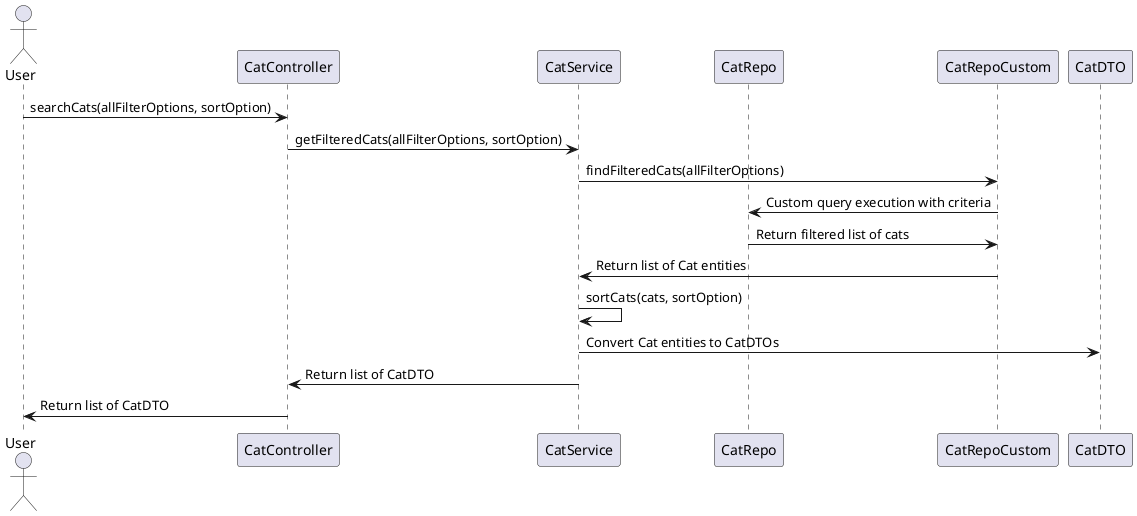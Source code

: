 @startuml
actor User
participant "CatController" as CC
participant "CatService" as CS
participant "CatRepo" as CR
participant "CatRepoCustom" as CRC
participant "CatDTO" as CD

User -> CC: searchCats(allFilterOptions, sortOption)
CC -> CS: getFilteredCats(allFilterOptions, sortOption)
CS -> CRC: findFilteredCats(allFilterOptions)
CRC -> CR: Custom query execution with criteria
CR -> CRC: Return filtered list of cats
CRC -> CS: Return list of Cat entities
CS -> CS: sortCats(cats, sortOption)
CS -> CD: Convert Cat entities to CatDTOs
CS -> CC: Return list of CatDTO
CC -> User: Return list of CatDTO

@enduml

